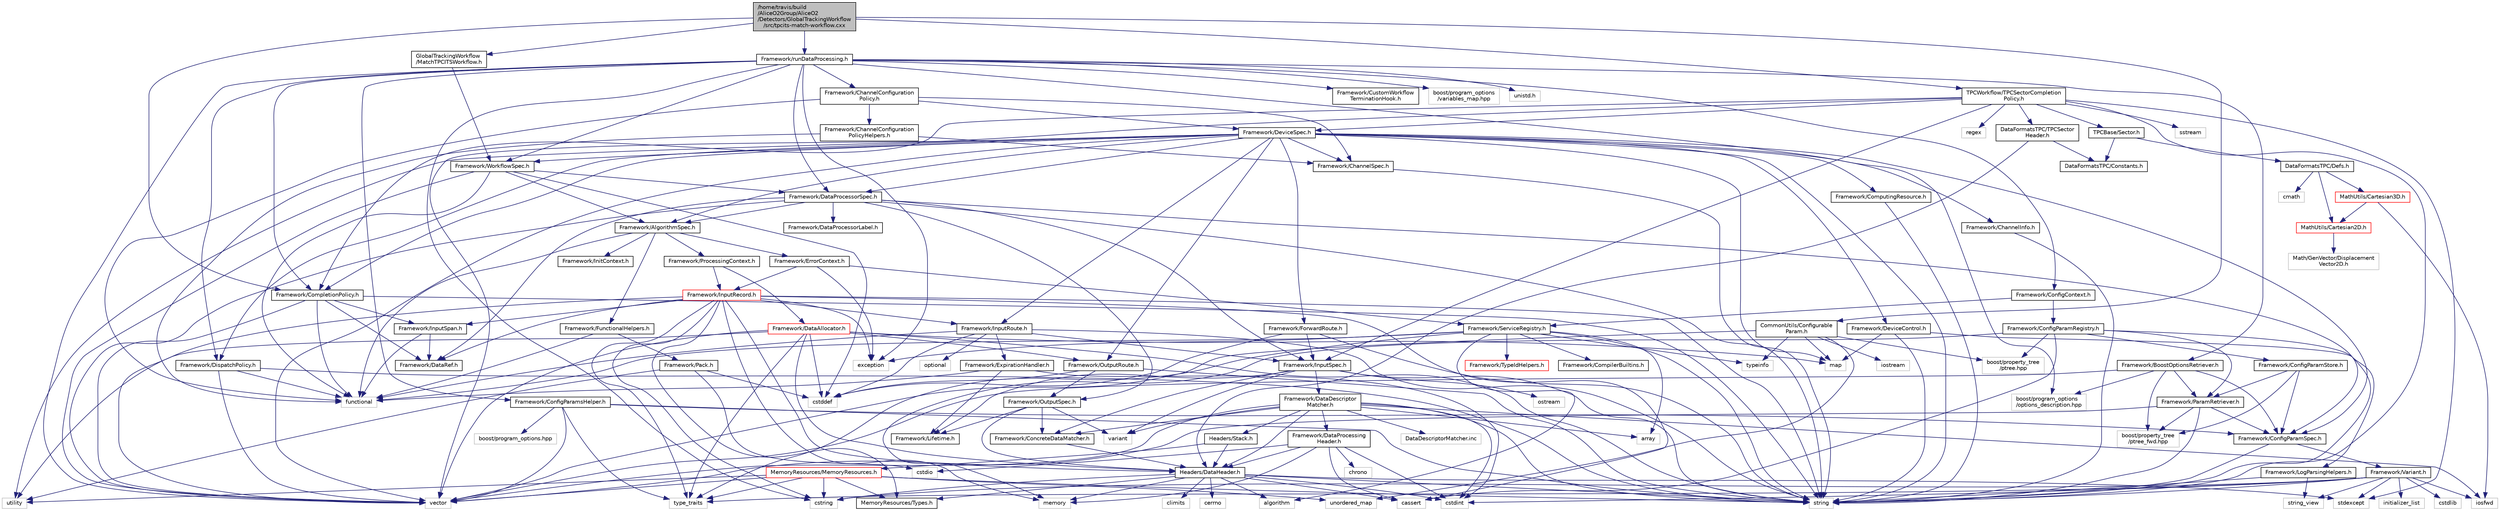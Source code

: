 digraph "/home/travis/build/AliceO2Group/AliceO2/Detectors/GlobalTrackingWorkflow/src/tpcits-match-workflow.cxx"
{
 // INTERACTIVE_SVG=YES
  bgcolor="transparent";
  edge [fontname="Helvetica",fontsize="10",labelfontname="Helvetica",labelfontsize="10"];
  node [fontname="Helvetica",fontsize="10",shape=record];
  Node0 [label="/home/travis/build\l/AliceO2Group/AliceO2\l/Detectors/GlobalTrackingWorkflow\l/src/tpcits-match-workflow.cxx",height=0.2,width=0.4,color="black", fillcolor="grey75", style="filled", fontcolor="black"];
  Node0 -> Node1 [color="midnightblue",fontsize="10",style="solid",fontname="Helvetica"];
  Node1 [label="GlobalTrackingWorkflow\l/MatchTPCITSWorkflow.h",height=0.2,width=0.4,color="black",URL="$d3/d29/MatchTPCITSWorkflow_8h.html"];
  Node1 -> Node2 [color="midnightblue",fontsize="10",style="solid",fontname="Helvetica"];
  Node2 [label="Framework/WorkflowSpec.h",height=0.2,width=0.4,color="black",URL="$df/da1/WorkflowSpec_8h.html"];
  Node2 -> Node3 [color="midnightblue",fontsize="10",style="solid",fontname="Helvetica"];
  Node3 [label="Framework/DataProcessorSpec.h",height=0.2,width=0.4,color="black",URL="$d0/df4/DataProcessorSpec_8h.html"];
  Node3 -> Node4 [color="midnightblue",fontsize="10",style="solid",fontname="Helvetica"];
  Node4 [label="Framework/AlgorithmSpec.h",height=0.2,width=0.4,color="black",URL="$d0/d14/AlgorithmSpec_8h.html"];
  Node4 -> Node5 [color="midnightblue",fontsize="10",style="solid",fontname="Helvetica"];
  Node5 [label="Framework/ProcessingContext.h",height=0.2,width=0.4,color="black",URL="$de/d6a/ProcessingContext_8h.html"];
  Node5 -> Node6 [color="midnightblue",fontsize="10",style="solid",fontname="Helvetica"];
  Node6 [label="Framework/InputRecord.h",height=0.2,width=0.4,color="red",URL="$d6/d5c/InputRecord_8h.html"];
  Node6 -> Node7 [color="midnightblue",fontsize="10",style="solid",fontname="Helvetica"];
  Node7 [label="Framework/DataRef.h",height=0.2,width=0.4,color="black",URL="$d5/dfb/DataRef_8h.html"];
  Node6 -> Node81 [color="midnightblue",fontsize="10",style="solid",fontname="Helvetica"];
  Node81 [label="Framework/InputRoute.h",height=0.2,width=0.4,color="black",URL="$d5/d19/InputRoute_8h.html"];
  Node81 -> Node82 [color="midnightblue",fontsize="10",style="solid",fontname="Helvetica"];
  Node82 [label="Framework/ExpirationHandler.h",height=0.2,width=0.4,color="black",URL="$d2/dd9/ExpirationHandler_8h.html"];
  Node82 -> Node55 [color="midnightblue",fontsize="10",style="solid",fontname="Helvetica"];
  Node55 [label="Framework/Lifetime.h",height=0.2,width=0.4,color="black",URL="$dc/dca/Lifetime_8h.html"];
  Node82 -> Node47 [color="midnightblue",fontsize="10",style="solid",fontname="Helvetica"];
  Node47 [label="cstdint",height=0.2,width=0.4,color="grey75"];
  Node82 -> Node83 [color="midnightblue",fontsize="10",style="solid",fontname="Helvetica"];
  Node83 [label="functional",height=0.2,width=0.4,color="grey75"];
  Node81 -> Node58 [color="midnightblue",fontsize="10",style="solid",fontname="Helvetica"];
  Node58 [label="Framework/InputSpec.h",height=0.2,width=0.4,color="black",URL="$d5/d3f/InputSpec_8h.html"];
  Node58 -> Node55 [color="midnightblue",fontsize="10",style="solid",fontname="Helvetica"];
  Node58 -> Node56 [color="midnightblue",fontsize="10",style="solid",fontname="Helvetica"];
  Node56 [label="Framework/ConcreteDataMatcher.h",height=0.2,width=0.4,color="black",URL="$d0/d1b/ConcreteDataMatcher_8h.html"];
  Node56 -> Node46 [color="midnightblue",fontsize="10",style="solid",fontname="Helvetica"];
  Node46 [label="Headers/DataHeader.h",height=0.2,width=0.4,color="black",URL="$dc/dcd/DataHeader_8h.html"];
  Node46 -> Node47 [color="midnightblue",fontsize="10",style="solid",fontname="Helvetica"];
  Node46 -> Node18 [color="midnightblue",fontsize="10",style="solid",fontname="Helvetica"];
  Node18 [label="memory",height=0.2,width=0.4,color="grey75"];
  Node46 -> Node48 [color="midnightblue",fontsize="10",style="solid",fontname="Helvetica"];
  Node48 [label="cassert",height=0.2,width=0.4,color="grey75"];
  Node46 -> Node49 [color="midnightblue",fontsize="10",style="solid",fontname="Helvetica"];
  Node49 [label="cstring",height=0.2,width=0.4,color="grey75"];
  Node46 -> Node50 [color="midnightblue",fontsize="10",style="solid",fontname="Helvetica"];
  Node50 [label="algorithm",height=0.2,width=0.4,color="grey75"];
  Node46 -> Node51 [color="midnightblue",fontsize="10",style="solid",fontname="Helvetica"];
  Node51 [label="stdexcept",height=0.2,width=0.4,color="grey75"];
  Node46 -> Node52 [color="midnightblue",fontsize="10",style="solid",fontname="Helvetica"];
  Node52 [label="string",height=0.2,width=0.4,color="grey75"];
  Node46 -> Node53 [color="midnightblue",fontsize="10",style="solid",fontname="Helvetica"];
  Node53 [label="climits",height=0.2,width=0.4,color="grey75"];
  Node46 -> Node20 [color="midnightblue",fontsize="10",style="solid",fontname="Helvetica"];
  Node20 [label="MemoryResources/Types.h",height=0.2,width=0.4,color="black",URL="$d7/df8/Types_8h.html"];
  Node46 -> Node54 [color="midnightblue",fontsize="10",style="solid",fontname="Helvetica"];
  Node54 [label="cerrno",height=0.2,width=0.4,color="grey75"];
  Node58 -> Node59 [color="midnightblue",fontsize="10",style="solid",fontname="Helvetica"];
  Node59 [label="Framework/DataDescriptor\lMatcher.h",height=0.2,width=0.4,color="black",URL="$d3/da3/DataDescriptorMatcher_8h.html"];
  Node59 -> Node56 [color="midnightblue",fontsize="10",style="solid",fontname="Helvetica"];
  Node59 -> Node60 [color="midnightblue",fontsize="10",style="solid",fontname="Helvetica"];
  Node60 [label="Framework/DataProcessing\lHeader.h",height=0.2,width=0.4,color="black",URL="$d6/dc9/DataProcessingHeader_8h.html"];
  Node60 -> Node46 [color="midnightblue",fontsize="10",style="solid",fontname="Helvetica"];
  Node60 -> Node47 [color="midnightblue",fontsize="10",style="solid",fontname="Helvetica"];
  Node60 -> Node61 [color="midnightblue",fontsize="10",style="solid",fontname="Helvetica"];
  Node61 [label="cstdio",height=0.2,width=0.4,color="grey75"];
  Node60 -> Node18 [color="midnightblue",fontsize="10",style="solid",fontname="Helvetica"];
  Node60 -> Node48 [color="midnightblue",fontsize="10",style="solid",fontname="Helvetica"];
  Node60 -> Node62 [color="midnightblue",fontsize="10",style="solid",fontname="Helvetica"];
  Node62 [label="chrono",height=0.2,width=0.4,color="grey75"];
  Node59 -> Node46 [color="midnightblue",fontsize="10",style="solid",fontname="Helvetica"];
  Node59 -> Node63 [color="midnightblue",fontsize="10",style="solid",fontname="Helvetica"];
  Node63 [label="Headers/Stack.h",height=0.2,width=0.4,color="black",URL="$d4/d00/Headers_2include_2Headers_2Stack_8h.html"];
  Node63 -> Node64 [color="midnightblue",fontsize="10",style="solid",fontname="Helvetica"];
  Node64 [label="MemoryResources/MemoryResources.h",height=0.2,width=0.4,color="red",URL="$dc/d03/MemoryResources_8h.html"];
  Node64 -> Node49 [color="midnightblue",fontsize="10",style="solid",fontname="Helvetica"];
  Node64 -> Node52 [color="midnightblue",fontsize="10",style="solid",fontname="Helvetica"];
  Node64 -> Node24 [color="midnightblue",fontsize="10",style="solid",fontname="Helvetica"];
  Node24 [label="type_traits",height=0.2,width=0.4,color="grey75"];
  Node64 -> Node31 [color="midnightblue",fontsize="10",style="solid",fontname="Helvetica"];
  Node31 [label="utility",height=0.2,width=0.4,color="grey75"];
  Node64 -> Node25 [color="midnightblue",fontsize="10",style="solid",fontname="Helvetica"];
  Node25 [label="vector",height=0.2,width=0.4,color="grey75"];
  Node64 -> Node69 [color="midnightblue",fontsize="10",style="solid",fontname="Helvetica"];
  Node69 [label="unordered_map",height=0.2,width=0.4,color="grey75"];
  Node64 -> Node20 [color="midnightblue",fontsize="10",style="solid",fontname="Helvetica"];
  Node63 -> Node46 [color="midnightblue",fontsize="10",style="solid",fontname="Helvetica"];
  Node59 -> Node32 [color="midnightblue",fontsize="10",style="solid",fontname="Helvetica"];
  Node32 [label="array",height=0.2,width=0.4,color="grey75"];
  Node59 -> Node47 [color="midnightblue",fontsize="10",style="solid",fontname="Helvetica"];
  Node59 -> Node74 [color="midnightblue",fontsize="10",style="solid",fontname="Helvetica"];
  Node74 [label="iosfwd",height=0.2,width=0.4,color="grey75"];
  Node59 -> Node52 [color="midnightblue",fontsize="10",style="solid",fontname="Helvetica"];
  Node59 -> Node57 [color="midnightblue",fontsize="10",style="solid",fontname="Helvetica"];
  Node57 [label="variant",height=0.2,width=0.4,color="grey75"];
  Node59 -> Node25 [color="midnightblue",fontsize="10",style="solid",fontname="Helvetica"];
  Node59 -> Node75 [color="midnightblue",fontsize="10",style="solid",fontname="Helvetica"];
  Node75 [label="DataDescriptorMatcher.inc",height=0.2,width=0.4,color="grey75"];
  Node58 -> Node52 [color="midnightblue",fontsize="10",style="solid",fontname="Helvetica"];
  Node58 -> Node76 [color="midnightblue",fontsize="10",style="solid",fontname="Helvetica"];
  Node76 [label="ostream",height=0.2,width=0.4,color="grey75"];
  Node58 -> Node57 [color="midnightblue",fontsize="10",style="solid",fontname="Helvetica"];
  Node81 -> Node84 [color="midnightblue",fontsize="10",style="solid",fontname="Helvetica"];
  Node84 [label="cstddef",height=0.2,width=0.4,color="grey75"];
  Node81 -> Node52 [color="midnightblue",fontsize="10",style="solid",fontname="Helvetica"];
  Node81 -> Node83 [color="midnightblue",fontsize="10",style="solid",fontname="Helvetica"];
  Node81 -> Node78 [color="midnightblue",fontsize="10",style="solid",fontname="Helvetica"];
  Node78 [label="optional",height=0.2,width=0.4,color="grey75"];
  Node6 -> Node85 [color="midnightblue",fontsize="10",style="solid",fontname="Helvetica"];
  Node85 [label="Framework/InputSpan.h",height=0.2,width=0.4,color="black",URL="$da/d0f/InputSpan_8h.html"];
  Node85 -> Node7 [color="midnightblue",fontsize="10",style="solid",fontname="Helvetica"];
  Node85 -> Node83 [color="midnightblue",fontsize="10",style="solid",fontname="Helvetica"];
  Node6 -> Node20 [color="midnightblue",fontsize="10",style="solid",fontname="Helvetica"];
  Node6 -> Node46 [color="midnightblue",fontsize="10",style="solid",fontname="Helvetica"];
  Node6 -> Node52 [color="midnightblue",fontsize="10",style="solid",fontname="Helvetica"];
  Node6 -> Node25 [color="midnightblue",fontsize="10",style="solid",fontname="Helvetica"];
  Node6 -> Node49 [color="midnightblue",fontsize="10",style="solid",fontname="Helvetica"];
  Node6 -> Node48 [color="midnightblue",fontsize="10",style="solid",fontname="Helvetica"];
  Node6 -> Node88 [color="midnightblue",fontsize="10",style="solid",fontname="Helvetica"];
  Node88 [label="exception",height=0.2,width=0.4,color="grey75"];
  Node6 -> Node18 [color="midnightblue",fontsize="10",style="solid",fontname="Helvetica"];
  Node6 -> Node24 [color="midnightblue",fontsize="10",style="solid",fontname="Helvetica"];
  Node5 -> Node89 [color="midnightblue",fontsize="10",style="solid",fontname="Helvetica"];
  Node89 [label="Framework/DataAllocator.h",height=0.2,width=0.4,color="red",URL="$d1/d28/DataAllocator_8h.html"];
  Node89 -> Node102 [color="midnightblue",fontsize="10",style="solid",fontname="Helvetica"];
  Node102 [label="Framework/OutputRoute.h",height=0.2,width=0.4,color="black",URL="$d6/df4/OutputRoute_8h.html"];
  Node102 -> Node45 [color="midnightblue",fontsize="10",style="solid",fontname="Helvetica"];
  Node45 [label="Framework/OutputSpec.h",height=0.2,width=0.4,color="black",URL="$db/d2d/OutputSpec_8h.html"];
  Node45 -> Node46 [color="midnightblue",fontsize="10",style="solid",fontname="Helvetica"];
  Node45 -> Node55 [color="midnightblue",fontsize="10",style="solid",fontname="Helvetica"];
  Node45 -> Node56 [color="midnightblue",fontsize="10",style="solid",fontname="Helvetica"];
  Node45 -> Node57 [color="midnightblue",fontsize="10",style="solid",fontname="Helvetica"];
  Node102 -> Node84 [color="midnightblue",fontsize="10",style="solid",fontname="Helvetica"];
  Node102 -> Node52 [color="midnightblue",fontsize="10",style="solid",fontname="Helvetica"];
  Node89 -> Node46 [color="midnightblue",fontsize="10",style="solid",fontname="Helvetica"];
  Node89 -> Node25 [color="midnightblue",fontsize="10",style="solid",fontname="Helvetica"];
  Node89 -> Node34 [color="midnightblue",fontsize="10",style="solid",fontname="Helvetica"];
  Node34 [label="map",height=0.2,width=0.4,color="grey75"];
  Node89 -> Node52 [color="midnightblue",fontsize="10",style="solid",fontname="Helvetica"];
  Node89 -> Node31 [color="midnightblue",fontsize="10",style="solid",fontname="Helvetica"];
  Node89 -> Node24 [color="midnightblue",fontsize="10",style="solid",fontname="Helvetica"];
  Node89 -> Node84 [color="midnightblue",fontsize="10",style="solid",fontname="Helvetica"];
  Node4 -> Node105 [color="midnightblue",fontsize="10",style="solid",fontname="Helvetica"];
  Node105 [label="Framework/ErrorContext.h",height=0.2,width=0.4,color="black",URL="$d7/dad/ErrorContext_8h.html"];
  Node105 -> Node6 [color="midnightblue",fontsize="10",style="solid",fontname="Helvetica"];
  Node105 -> Node106 [color="midnightblue",fontsize="10",style="solid",fontname="Helvetica"];
  Node106 [label="Framework/ServiceRegistry.h",height=0.2,width=0.4,color="black",URL="$d8/d17/ServiceRegistry_8h.html"];
  Node106 -> Node107 [color="midnightblue",fontsize="10",style="solid",fontname="Helvetica"];
  Node107 [label="Framework/CompilerBuiltins.h",height=0.2,width=0.4,color="black",URL="$d9/de8/CompilerBuiltins_8h.html"];
  Node106 -> Node108 [color="midnightblue",fontsize="10",style="solid",fontname="Helvetica"];
  Node108 [label="Framework/TypeIdHelpers.h",height=0.2,width=0.4,color="red",URL="$d2/d9a/TypeIdHelpers_8h.html"];
  Node106 -> Node50 [color="midnightblue",fontsize="10",style="solid",fontname="Helvetica"];
  Node106 -> Node32 [color="midnightblue",fontsize="10",style="solid",fontname="Helvetica"];
  Node106 -> Node88 [color="midnightblue",fontsize="10",style="solid",fontname="Helvetica"];
  Node106 -> Node83 [color="midnightblue",fontsize="10",style="solid",fontname="Helvetica"];
  Node106 -> Node52 [color="midnightblue",fontsize="10",style="solid",fontname="Helvetica"];
  Node106 -> Node24 [color="midnightblue",fontsize="10",style="solid",fontname="Helvetica"];
  Node106 -> Node91 [color="midnightblue",fontsize="10",style="solid",fontname="Helvetica"];
  Node91 [label="typeinfo",height=0.2,width=0.4,color="grey75"];
  Node105 -> Node88 [color="midnightblue",fontsize="10",style="solid",fontname="Helvetica"];
  Node4 -> Node110 [color="midnightblue",fontsize="10",style="solid",fontname="Helvetica"];
  Node110 [label="Framework/InitContext.h",height=0.2,width=0.4,color="black",URL="$d4/d2b/InitContext_8h.html"];
  Node4 -> Node111 [color="midnightblue",fontsize="10",style="solid",fontname="Helvetica"];
  Node111 [label="Framework/FunctionalHelpers.h",height=0.2,width=0.4,color="black",URL="$de/d9b/FunctionalHelpers_8h.html"];
  Node111 -> Node112 [color="midnightblue",fontsize="10",style="solid",fontname="Helvetica"];
  Node112 [label="Framework/Pack.h",height=0.2,width=0.4,color="black",URL="$dd/dce/Pack_8h.html"];
  Node112 -> Node84 [color="midnightblue",fontsize="10",style="solid",fontname="Helvetica"];
  Node112 -> Node31 [color="midnightblue",fontsize="10",style="solid",fontname="Helvetica"];
  Node112 -> Node61 [color="midnightblue",fontsize="10",style="solid",fontname="Helvetica"];
  Node111 -> Node83 [color="midnightblue",fontsize="10",style="solid",fontname="Helvetica"];
  Node4 -> Node83 [color="midnightblue",fontsize="10",style="solid",fontname="Helvetica"];
  Node3 -> Node113 [color="midnightblue",fontsize="10",style="solid",fontname="Helvetica"];
  Node113 [label="Framework/ConfigParamSpec.h",height=0.2,width=0.4,color="black",URL="$d0/d1c/ConfigParamSpec_8h.html"];
  Node113 -> Node114 [color="midnightblue",fontsize="10",style="solid",fontname="Helvetica"];
  Node114 [label="Framework/Variant.h",height=0.2,width=0.4,color="black",URL="$de/d56/Variant_8h.html"];
  Node114 -> Node24 [color="midnightblue",fontsize="10",style="solid",fontname="Helvetica"];
  Node114 -> Node49 [color="midnightblue",fontsize="10",style="solid",fontname="Helvetica"];
  Node114 -> Node47 [color="midnightblue",fontsize="10",style="solid",fontname="Helvetica"];
  Node114 -> Node115 [color="midnightblue",fontsize="10",style="solid",fontname="Helvetica"];
  Node115 [label="cstdlib",height=0.2,width=0.4,color="grey75"];
  Node114 -> Node51 [color="midnightblue",fontsize="10",style="solid",fontname="Helvetica"];
  Node114 -> Node74 [color="midnightblue",fontsize="10",style="solid",fontname="Helvetica"];
  Node114 -> Node116 [color="midnightblue",fontsize="10",style="solid",fontname="Helvetica"];
  Node116 [label="initializer_list",height=0.2,width=0.4,color="grey75"];
  Node114 -> Node117 [color="midnightblue",fontsize="10",style="solid",fontname="Helvetica"];
  Node117 [label="string_view",height=0.2,width=0.4,color="grey75"];
  Node114 -> Node52 [color="midnightblue",fontsize="10",style="solid",fontname="Helvetica"];
  Node113 -> Node52 [color="midnightblue",fontsize="10",style="solid",fontname="Helvetica"];
  Node3 -> Node118 [color="midnightblue",fontsize="10",style="solid",fontname="Helvetica"];
  Node118 [label="Framework/DataProcessorLabel.h",height=0.2,width=0.4,color="black",URL="$d1/df2/DataProcessorLabel_8h.html"];
  Node3 -> Node7 [color="midnightblue",fontsize="10",style="solid",fontname="Helvetica"];
  Node3 -> Node58 [color="midnightblue",fontsize="10",style="solid",fontname="Helvetica"];
  Node3 -> Node45 [color="midnightblue",fontsize="10",style="solid",fontname="Helvetica"];
  Node3 -> Node52 [color="midnightblue",fontsize="10",style="solid",fontname="Helvetica"];
  Node3 -> Node25 [color="midnightblue",fontsize="10",style="solid",fontname="Helvetica"];
  Node2 -> Node4 [color="midnightblue",fontsize="10",style="solid",fontname="Helvetica"];
  Node2 -> Node25 [color="midnightblue",fontsize="10",style="solid",fontname="Helvetica"];
  Node2 -> Node83 [color="midnightblue",fontsize="10",style="solid",fontname="Helvetica"];
  Node2 -> Node84 [color="midnightblue",fontsize="10",style="solid",fontname="Helvetica"];
  Node0 -> Node119 [color="midnightblue",fontsize="10",style="solid",fontname="Helvetica"];
  Node119 [label="CommonUtils/Configurable\lParam.h",height=0.2,width=0.4,color="black",URL="$db/d2c/ConfigurableParam_8h.html"];
  Node119 -> Node25 [color="midnightblue",fontsize="10",style="solid",fontname="Helvetica"];
  Node119 -> Node34 [color="midnightblue",fontsize="10",style="solid",fontname="Helvetica"];
  Node119 -> Node69 [color="midnightblue",fontsize="10",style="solid",fontname="Helvetica"];
  Node119 -> Node120 [color="midnightblue",fontsize="10",style="solid",fontname="Helvetica"];
  Node120 [label="boost/property_tree\l/ptree.hpp",height=0.2,width=0.4,color="grey75"];
  Node119 -> Node91 [color="midnightblue",fontsize="10",style="solid",fontname="Helvetica"];
  Node119 -> Node121 [color="midnightblue",fontsize="10",style="solid",fontname="Helvetica"];
  Node121 [label="iostream",height=0.2,width=0.4,color="grey75"];
  Node0 -> Node122 [color="midnightblue",fontsize="10",style="solid",fontname="Helvetica"];
  Node122 [label="Framework/CompletionPolicy.h",height=0.2,width=0.4,color="black",URL="$df/dd6/CompletionPolicy_8h.html"];
  Node122 -> Node7 [color="midnightblue",fontsize="10",style="solid",fontname="Helvetica"];
  Node122 -> Node85 [color="midnightblue",fontsize="10",style="solid",fontname="Helvetica"];
  Node122 -> Node83 [color="midnightblue",fontsize="10",style="solid",fontname="Helvetica"];
  Node122 -> Node52 [color="midnightblue",fontsize="10",style="solid",fontname="Helvetica"];
  Node122 -> Node25 [color="midnightblue",fontsize="10",style="solid",fontname="Helvetica"];
  Node0 -> Node123 [color="midnightblue",fontsize="10",style="solid",fontname="Helvetica"];
  Node123 [label="TPCWorkflow/TPCSectorCompletion\lPolicy.h",height=0.2,width=0.4,color="black",URL="$df/d6d/TPCSectorCompletionPolicy_8h.html",tooltip="DPL completion policy helper for TPC scetor data. "];
  Node123 -> Node122 [color="midnightblue",fontsize="10",style="solid",fontname="Helvetica"];
  Node123 -> Node58 [color="midnightblue",fontsize="10",style="solid",fontname="Helvetica"];
  Node123 -> Node124 [color="midnightblue",fontsize="10",style="solid",fontname="Helvetica"];
  Node124 [label="Framework/DeviceSpec.h",height=0.2,width=0.4,color="black",URL="$df/de8/DeviceSpec_8h.html"];
  Node124 -> Node2 [color="midnightblue",fontsize="10",style="solid",fontname="Helvetica"];
  Node124 -> Node125 [color="midnightblue",fontsize="10",style="solid",fontname="Helvetica"];
  Node125 [label="Framework/ComputingResource.h",height=0.2,width=0.4,color="black",URL="$d8/d62/ComputingResource_8h.html"];
  Node125 -> Node52 [color="midnightblue",fontsize="10",style="solid",fontname="Helvetica"];
  Node124 -> Node3 [color="midnightblue",fontsize="10",style="solid",fontname="Helvetica"];
  Node124 -> Node126 [color="midnightblue",fontsize="10",style="solid",fontname="Helvetica"];
  Node126 [label="Framework/ChannelSpec.h",height=0.2,width=0.4,color="black",URL="$d6/d72/ChannelSpec_8h.html"];
  Node126 -> Node52 [color="midnightblue",fontsize="10",style="solid",fontname="Helvetica"];
  Node124 -> Node127 [color="midnightblue",fontsize="10",style="solid",fontname="Helvetica"];
  Node127 [label="Framework/ChannelInfo.h",height=0.2,width=0.4,color="black",URL="$dd/de5/ChannelInfo_8h.html"];
  Node127 -> Node52 [color="midnightblue",fontsize="10",style="solid",fontname="Helvetica"];
  Node124 -> Node128 [color="midnightblue",fontsize="10",style="solid",fontname="Helvetica"];
  Node128 [label="Framework/DeviceControl.h",height=0.2,width=0.4,color="black",URL="$d2/d2c/DeviceControl_8h.html"];
  Node128 -> Node34 [color="midnightblue",fontsize="10",style="solid",fontname="Helvetica"];
  Node128 -> Node52 [color="midnightblue",fontsize="10",style="solid",fontname="Helvetica"];
  Node128 -> Node129 [color="midnightblue",fontsize="10",style="solid",fontname="Helvetica"];
  Node129 [label="Framework/LogParsingHelpers.h",height=0.2,width=0.4,color="black",URL="$d8/d4a/LogParsingHelpers_8h.html"];
  Node129 -> Node52 [color="midnightblue",fontsize="10",style="solid",fontname="Helvetica"];
  Node129 -> Node117 [color="midnightblue",fontsize="10",style="solid",fontname="Helvetica"];
  Node124 -> Node4 [color="midnightblue",fontsize="10",style="solid",fontname="Helvetica"];
  Node124 -> Node113 [color="midnightblue",fontsize="10",style="solid",fontname="Helvetica"];
  Node124 -> Node130 [color="midnightblue",fontsize="10",style="solid",fontname="Helvetica"];
  Node130 [label="Framework/ForwardRoute.h",height=0.2,width=0.4,color="black",URL="$d7/d12/ForwardRoute_8h.html"];
  Node130 -> Node58 [color="midnightblue",fontsize="10",style="solid",fontname="Helvetica"];
  Node130 -> Node84 [color="midnightblue",fontsize="10",style="solid",fontname="Helvetica"];
  Node130 -> Node52 [color="midnightblue",fontsize="10",style="solid",fontname="Helvetica"];
  Node124 -> Node81 [color="midnightblue",fontsize="10",style="solid",fontname="Helvetica"];
  Node124 -> Node102 [color="midnightblue",fontsize="10",style="solid",fontname="Helvetica"];
  Node124 -> Node122 [color="midnightblue",fontsize="10",style="solid",fontname="Helvetica"];
  Node124 -> Node95 [color="midnightblue",fontsize="10",style="solid",fontname="Helvetica"];
  Node95 [label="Framework/DispatchPolicy.h",height=0.2,width=0.4,color="black",URL="$da/de6/DispatchPolicy_8h.html"];
  Node95 -> Node83 [color="midnightblue",fontsize="10",style="solid",fontname="Helvetica"];
  Node95 -> Node52 [color="midnightblue",fontsize="10",style="solid",fontname="Helvetica"];
  Node95 -> Node25 [color="midnightblue",fontsize="10",style="solid",fontname="Helvetica"];
  Node124 -> Node25 [color="midnightblue",fontsize="10",style="solid",fontname="Helvetica"];
  Node124 -> Node52 [color="midnightblue",fontsize="10",style="solid",fontname="Helvetica"];
  Node124 -> Node34 [color="midnightblue",fontsize="10",style="solid",fontname="Helvetica"];
  Node124 -> Node31 [color="midnightblue",fontsize="10",style="solid",fontname="Helvetica"];
  Node123 -> Node131 [color="midnightblue",fontsize="10",style="solid",fontname="Helvetica"];
  Node131 [label="DataFormatsTPC/TPCSector\lHeader.h",height=0.2,width=0.4,color="black",URL="$d3/d09/TPCSectorHeader_8h.html"];
  Node131 -> Node46 [color="midnightblue",fontsize="10",style="solid",fontname="Helvetica"];
  Node131 -> Node132 [color="midnightblue",fontsize="10",style="solid",fontname="Helvetica"];
  Node132 [label="DataFormatsTPC/Constants.h",height=0.2,width=0.4,color="black",URL="$d0/dda/DataFormats_2Detectors_2TPC_2include_2DataFormatsTPC_2Constants_8h.html"];
  Node123 -> Node133 [color="midnightblue",fontsize="10",style="solid",fontname="Helvetica"];
  Node133 [label="TPCBase/Sector.h",height=0.2,width=0.4,color="black",URL="$d3/dd6/Sector_8h.html"];
  Node133 -> Node132 [color="midnightblue",fontsize="10",style="solid",fontname="Helvetica"];
  Node133 -> Node134 [color="midnightblue",fontsize="10",style="solid",fontname="Helvetica"];
  Node134 [label="DataFormatsTPC/Defs.h",height=0.2,width=0.4,color="black",URL="$d1/d73/Defs_8h.html",tooltip="Common definitions for 2D coordinates. "];
  Node134 -> Node135 [color="midnightblue",fontsize="10",style="solid",fontname="Helvetica"];
  Node135 [label="cmath",height=0.2,width=0.4,color="grey75"];
  Node134 -> Node136 [color="midnightblue",fontsize="10",style="solid",fontname="Helvetica"];
  Node136 [label="MathUtils/Cartesian2D.h",height=0.2,width=0.4,color="red",URL="$d2/dd0/Cartesian2D_8h.html"];
  Node136 -> Node137 [color="midnightblue",fontsize="10",style="solid",fontname="Helvetica"];
  Node137 [label="Math/GenVector/Displacement\lVector2D.h",height=0.2,width=0.4,color="grey75"];
  Node134 -> Node139 [color="midnightblue",fontsize="10",style="solid",fontname="Helvetica"];
  Node139 [label="MathUtils/Cartesian3D.h",height=0.2,width=0.4,color="red",URL="$dd/d76/Cartesian3D_8h.html"];
  Node139 -> Node74 [color="midnightblue",fontsize="10",style="solid",fontname="Helvetica"];
  Node139 -> Node136 [color="midnightblue",fontsize="10",style="solid",fontname="Helvetica"];
  Node123 -> Node25 [color="midnightblue",fontsize="10",style="solid",fontname="Helvetica"];
  Node123 -> Node52 [color="midnightblue",fontsize="10",style="solid",fontname="Helvetica"];
  Node123 -> Node51 [color="midnightblue",fontsize="10",style="solid",fontname="Helvetica"];
  Node123 -> Node80 [color="midnightblue",fontsize="10",style="solid",fontname="Helvetica"];
  Node80 [label="sstream",height=0.2,width=0.4,color="grey75"];
  Node123 -> Node147 [color="midnightblue",fontsize="10",style="solid",fontname="Helvetica"];
  Node147 [label="regex",height=0.2,width=0.4,color="grey75"];
  Node0 -> Node148 [color="midnightblue",fontsize="10",style="solid",fontname="Helvetica"];
  Node148 [label="Framework/runDataProcessing.h",height=0.2,width=0.4,color="black",URL="$db/dd0/runDataProcessing_8h.html"];
  Node148 -> Node149 [color="midnightblue",fontsize="10",style="solid",fontname="Helvetica"];
  Node149 [label="Framework/ChannelConfiguration\lPolicy.h",height=0.2,width=0.4,color="black",URL="$dd/d0f/ChannelConfigurationPolicy_8h.html"];
  Node149 -> Node150 [color="midnightblue",fontsize="10",style="solid",fontname="Helvetica"];
  Node150 [label="Framework/ChannelConfiguration\lPolicyHelpers.h",height=0.2,width=0.4,color="black",URL="$d6/d05/ChannelConfigurationPolicyHelpers_8h.html"];
  Node150 -> Node126 [color="midnightblue",fontsize="10",style="solid",fontname="Helvetica"];
  Node150 -> Node83 [color="midnightblue",fontsize="10",style="solid",fontname="Helvetica"];
  Node149 -> Node126 [color="midnightblue",fontsize="10",style="solid",fontname="Helvetica"];
  Node149 -> Node124 [color="midnightblue",fontsize="10",style="solid",fontname="Helvetica"];
  Node149 -> Node83 [color="midnightblue",fontsize="10",style="solid",fontname="Helvetica"];
  Node148 -> Node122 [color="midnightblue",fontsize="10",style="solid",fontname="Helvetica"];
  Node148 -> Node95 [color="midnightblue",fontsize="10",style="solid",fontname="Helvetica"];
  Node148 -> Node151 [color="midnightblue",fontsize="10",style="solid",fontname="Helvetica"];
  Node151 [label="Framework/ConfigParamsHelper.h",height=0.2,width=0.4,color="black",URL="$dd/d2b/ConfigParamsHelper_8h.html"];
  Node151 -> Node113 [color="midnightblue",fontsize="10",style="solid",fontname="Helvetica"];
  Node151 -> Node152 [color="midnightblue",fontsize="10",style="solid",fontname="Helvetica"];
  Node152 [label="boost/program_options.hpp",height=0.2,width=0.4,color="grey75"];
  Node151 -> Node52 [color="midnightblue",fontsize="10",style="solid",fontname="Helvetica"];
  Node151 -> Node25 [color="midnightblue",fontsize="10",style="solid",fontname="Helvetica"];
  Node151 -> Node24 [color="midnightblue",fontsize="10",style="solid",fontname="Helvetica"];
  Node148 -> Node3 [color="midnightblue",fontsize="10",style="solid",fontname="Helvetica"];
  Node148 -> Node2 [color="midnightblue",fontsize="10",style="solid",fontname="Helvetica"];
  Node148 -> Node153 [color="midnightblue",fontsize="10",style="solid",fontname="Helvetica"];
  Node153 [label="Framework/ConfigContext.h",height=0.2,width=0.4,color="black",URL="$d7/d2e/ConfigContext_8h.html"];
  Node153 -> Node154 [color="midnightblue",fontsize="10",style="solid",fontname="Helvetica"];
  Node154 [label="Framework/ConfigParamRegistry.h",height=0.2,width=0.4,color="black",URL="$de/dc6/ConfigParamRegistry_8h.html"];
  Node154 -> Node155 [color="midnightblue",fontsize="10",style="solid",fontname="Helvetica"];
  Node155 [label="Framework/ParamRetriever.h",height=0.2,width=0.4,color="black",URL="$df/d72/ParamRetriever_8h.html"];
  Node155 -> Node113 [color="midnightblue",fontsize="10",style="solid",fontname="Helvetica"];
  Node155 -> Node156 [color="midnightblue",fontsize="10",style="solid",fontname="Helvetica"];
  Node156 [label="boost/property_tree\l/ptree_fwd.hpp",height=0.2,width=0.4,color="grey75"];
  Node155 -> Node52 [color="midnightblue",fontsize="10",style="solid",fontname="Helvetica"];
  Node155 -> Node25 [color="midnightblue",fontsize="10",style="solid",fontname="Helvetica"];
  Node154 -> Node157 [color="midnightblue",fontsize="10",style="solid",fontname="Helvetica"];
  Node157 [label="Framework/ConfigParamStore.h",height=0.2,width=0.4,color="black",URL="$dd/daf/ConfigParamStore_8h.html"];
  Node157 -> Node155 [color="midnightblue",fontsize="10",style="solid",fontname="Helvetica"];
  Node157 -> Node113 [color="midnightblue",fontsize="10",style="solid",fontname="Helvetica"];
  Node157 -> Node156 [color="midnightblue",fontsize="10",style="solid",fontname="Helvetica"];
  Node154 -> Node120 [color="midnightblue",fontsize="10",style="solid",fontname="Helvetica"];
  Node154 -> Node18 [color="midnightblue",fontsize="10",style="solid",fontname="Helvetica"];
  Node154 -> Node52 [color="midnightblue",fontsize="10",style="solid",fontname="Helvetica"];
  Node154 -> Node48 [color="midnightblue",fontsize="10",style="solid",fontname="Helvetica"];
  Node153 -> Node106 [color="midnightblue",fontsize="10",style="solid",fontname="Helvetica"];
  Node148 -> Node158 [color="midnightblue",fontsize="10",style="solid",fontname="Helvetica"];
  Node158 [label="Framework/BoostOptionsRetriever.h",height=0.2,width=0.4,color="black",URL="$d3/d7e/BoostOptionsRetriever_8h.html"];
  Node158 -> Node113 [color="midnightblue",fontsize="10",style="solid",fontname="Helvetica"];
  Node158 -> Node155 [color="midnightblue",fontsize="10",style="solid",fontname="Helvetica"];
  Node158 -> Node156 [color="midnightblue",fontsize="10",style="solid",fontname="Helvetica"];
  Node158 -> Node159 [color="midnightblue",fontsize="10",style="solid",fontname="Helvetica"];
  Node159 [label="boost/program_options\l/options_description.hpp",height=0.2,width=0.4,color="grey75"];
  Node158 -> Node25 [color="midnightblue",fontsize="10",style="solid",fontname="Helvetica"];
  Node148 -> Node160 [color="midnightblue",fontsize="10",style="solid",fontname="Helvetica"];
  Node160 [label="Framework/CustomWorkflow\lTerminationHook.h",height=0.2,width=0.4,color="black",URL="$da/def/CustomWorkflowTerminationHook_8h.html"];
  Node148 -> Node159 [color="midnightblue",fontsize="10",style="solid",fontname="Helvetica"];
  Node148 -> Node161 [color="midnightblue",fontsize="10",style="solid",fontname="Helvetica"];
  Node161 [label="boost/program_options\l/variables_map.hpp",height=0.2,width=0.4,color="grey75"];
  Node148 -> Node162 [color="midnightblue",fontsize="10",style="solid",fontname="Helvetica"];
  Node162 [label="unistd.h",height=0.2,width=0.4,color="grey75"];
  Node148 -> Node25 [color="midnightblue",fontsize="10",style="solid",fontname="Helvetica"];
  Node148 -> Node49 [color="midnightblue",fontsize="10",style="solid",fontname="Helvetica"];
  Node148 -> Node88 [color="midnightblue",fontsize="10",style="solid",fontname="Helvetica"];
}
